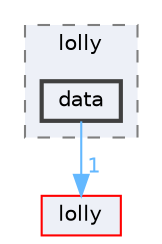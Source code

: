 digraph "data"
{
 // LATEX_PDF_SIZE
  bgcolor="transparent";
  edge [fontname=Helvetica,fontsize=10,labelfontname=Helvetica,labelfontsize=10];
  node [fontname=Helvetica,fontsize=10,shape=box,height=0.2,width=0.4];
  compound=true
  subgraph clusterdir_0dee124f639ebcba07c1f7e8473551cb {
    graph [ bgcolor="#edf0f7", pencolor="grey50", label="lolly", fontname=Helvetica,fontsize=10 style="filled,dashed", URL="dir_0dee124f639ebcba07c1f7e8473551cb.html",tooltip=""]
  dir_a52f908dd66758024f5e37bd64361cc4 [label="data", fillcolor="#edf0f7", color="grey25", style="filled,bold", URL="dir_a52f908dd66758024f5e37bd64361cc4.html",tooltip=""];
  }
  dir_4e4e38b7a3cbd015b31043c806009c51 [label="lolly", fillcolor="#edf0f7", color="red", style="filled", URL="dir_4e4e38b7a3cbd015b31043c806009c51.html",tooltip=""];
  dir_a52f908dd66758024f5e37bd64361cc4->dir_4e4e38b7a3cbd015b31043c806009c51 [headlabel="1", labeldistance=1.5 headhref="dir_000011_000035.html" href="dir_000011_000035.html" color="steelblue1" fontcolor="steelblue1"];
}
